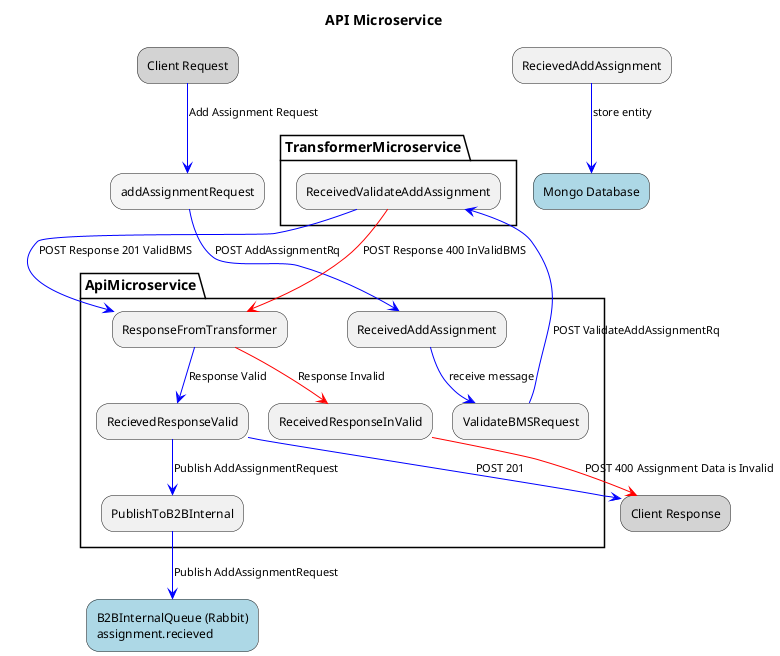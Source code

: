 @startuml

title API Microservice

'External
    
    "Client Request" #LightGray -[#Blue]-> [Add Assignment Request] "addAssignmentRequest" as ReceiveAddAssignment #WhiteSmoke

'Api Service
    partition ApiMicroservice {
        ReceiveAddAssignment -[#Blue]-> [POST AddAssignmentRq] ReceivedAddAssignment        
        ReceivedAddAssignment -[#Blue]-> [receive message] ValidateBMSRequest        
        ResponseFromTransformer -[#Blue]-> [Response Valid] RecievedResponseValid
        ResponseFromTransformer -[#Red]-> [Response Invalid] ReceivedResponseInValid
        RecievedResponseValid -[#Blue]-> [Publish AddAssignmentRequest] PublishToB2BInternal
    }
    
    RecievedAddAssignment -[#Blue]-> [store entity] "Mongo Database" as StoreEntityToMongo #LightBlue
    
    partition TransformerMicroservice {
        ValidateBMSRequest -[#Blue]-> [POST ValidateAddAssignmentRq] ReceivedValidateAddAssignment        
        ReceivedValidateAddAssignment -[#Blue]-> [POST Response 201 ValidBMS] ResponseFromTransformer
        ReceivedValidateAddAssignment -[#Red]-> [POST Response 400 InValidBMS] ResponseFromTransformer
    }

    ReceivedResponseInValid -[#Red]-> [POST 400 Assignment Data is Invalid] "Client Response" #LightGray
    RecievedResponseValid -[#Blue]-> [POST 201] "Client Response"
    PublishToB2BInternal -[#Blue]-> [Publish AddAssignmentRequest] B2BInternalQueue (Rabbit)\nassignment.recieved #LightBlue

@enduml